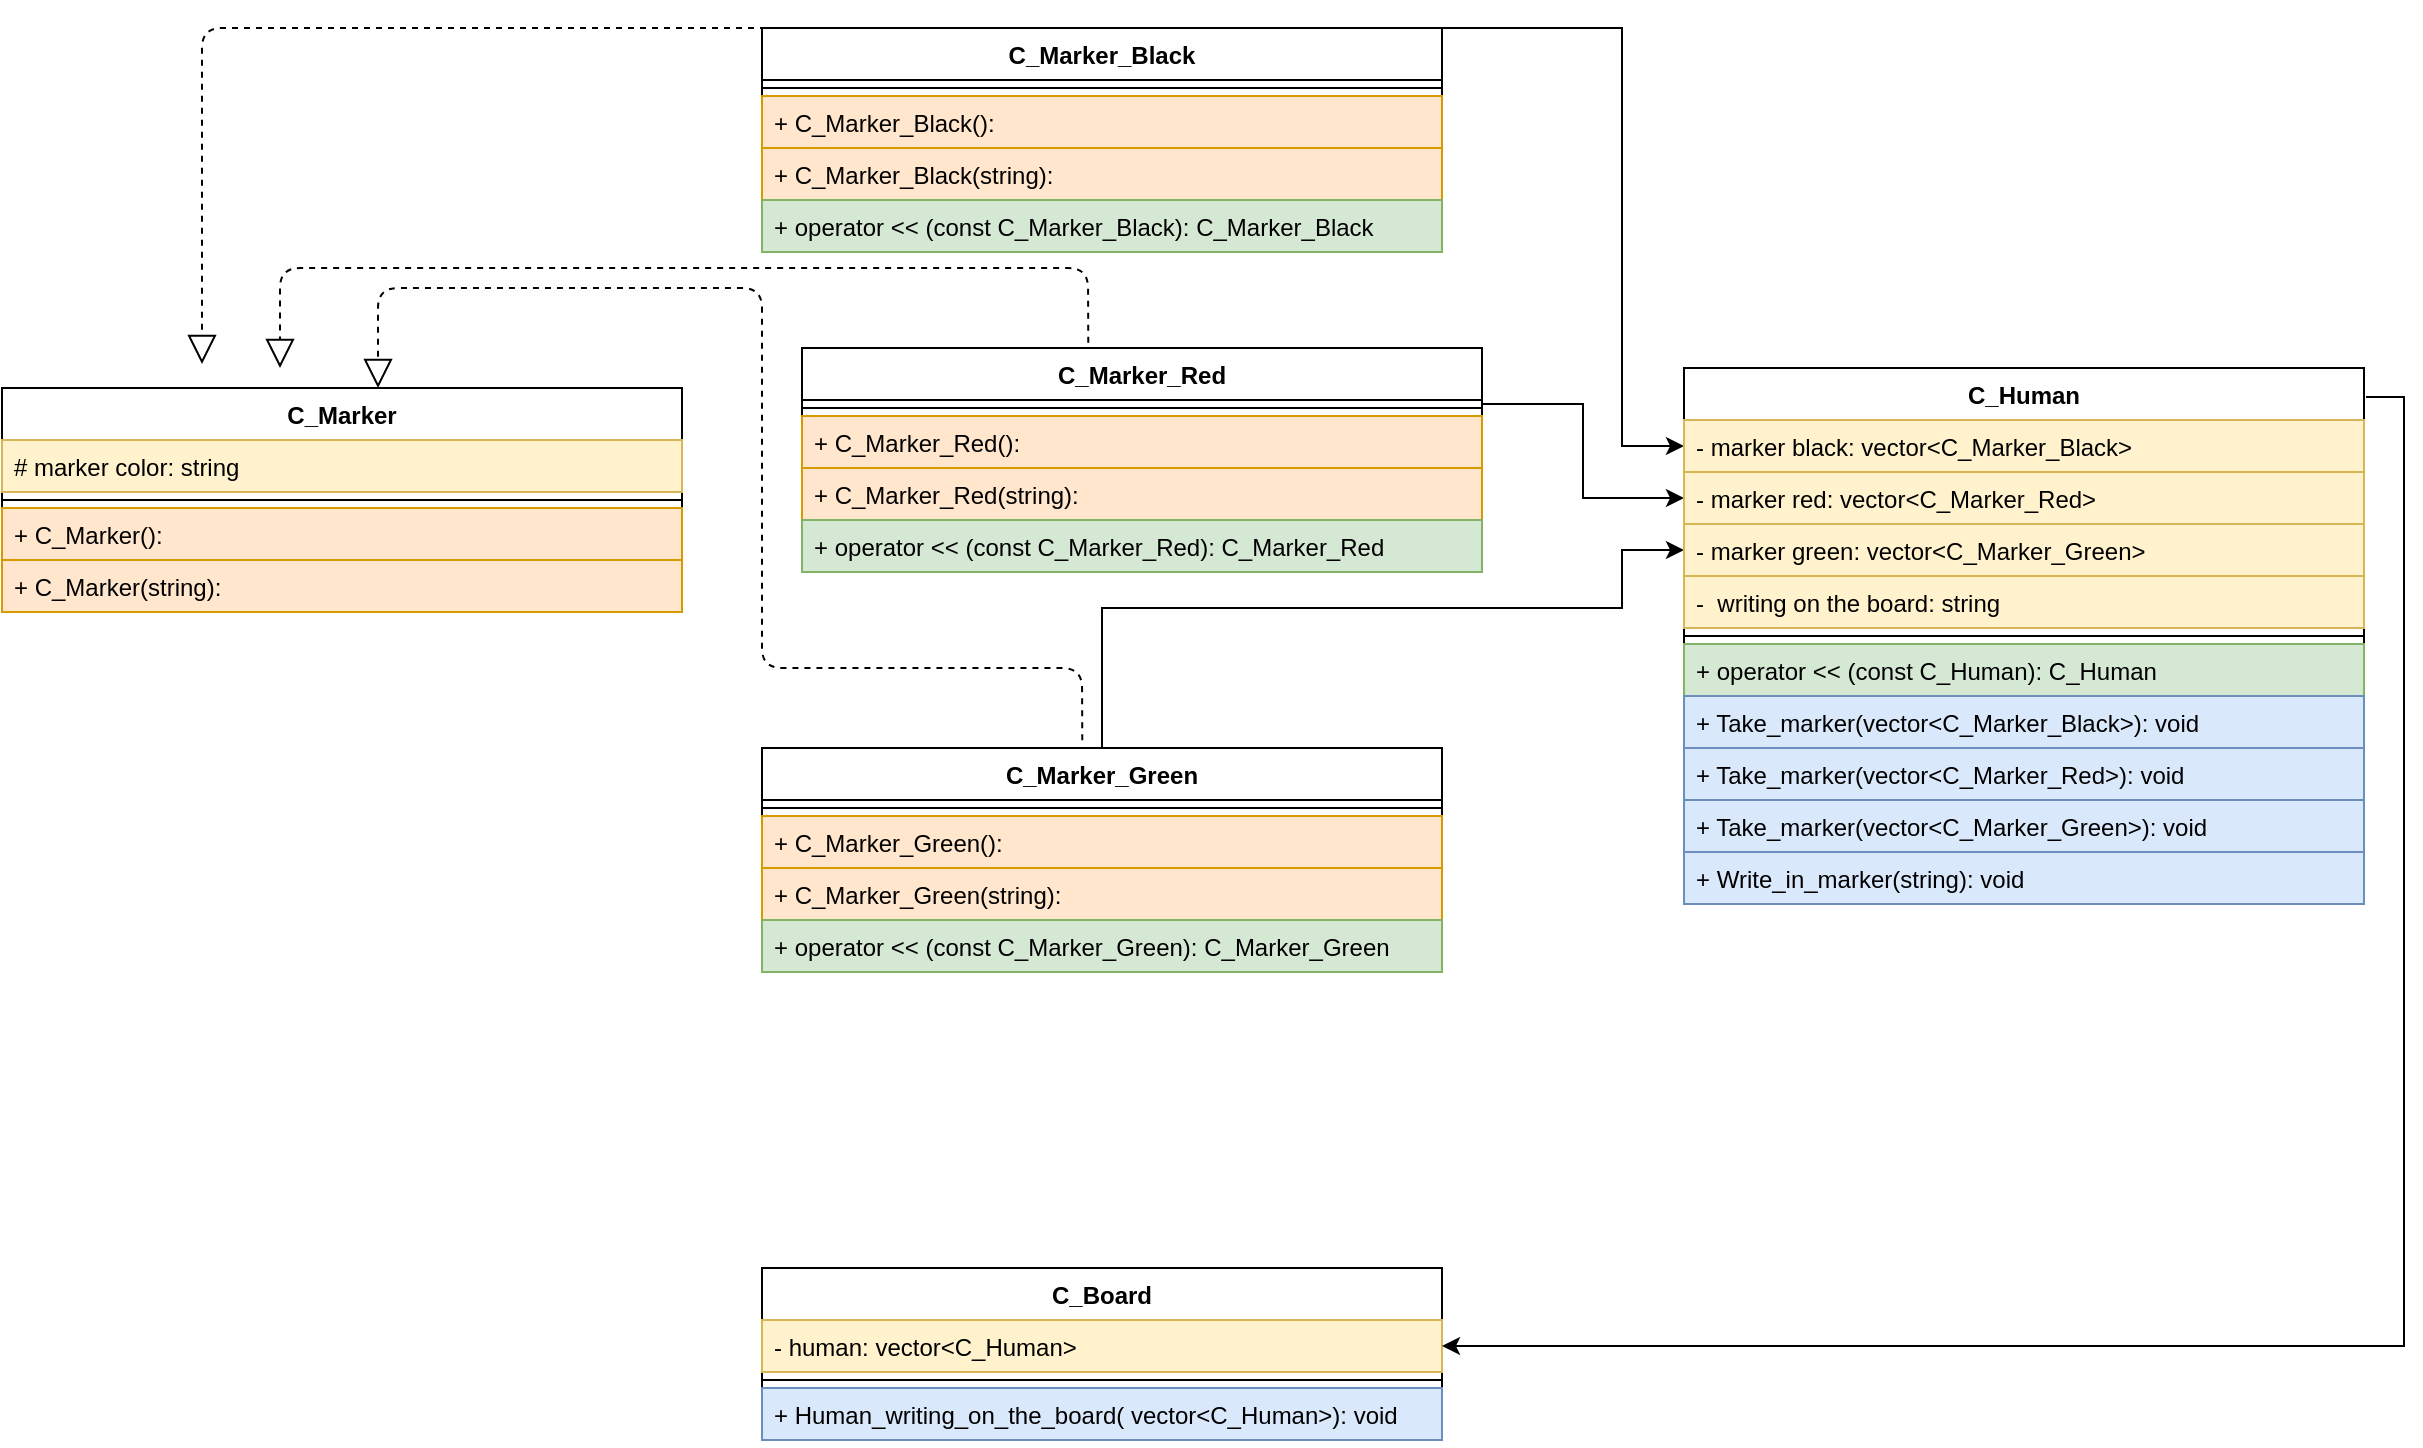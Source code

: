 <mxfile version="15.2.5" type="github">
  <diagram id="pOYGuCWqHJCgRfeRceKm" name="Page-1">
    <mxGraphModel dx="1378" dy="805" grid="1" gridSize="10" guides="1" tooltips="1" connect="1" arrows="1" fold="1" page="1" pageScale="1" pageWidth="827" pageHeight="1169" math="0" shadow="0">
      <root>
        <mxCell id="0" />
        <mxCell id="1" parent="0" />
        <mxCell id="mHWNZAEi7Nw2Nx78XrOC-36" value="C_Marker" style="swimlane;fontStyle=1;align=center;verticalAlign=top;childLayout=stackLayout;horizontal=1;startSize=26;horizontalStack=0;resizeParent=1;resizeParentMax=0;resizeLast=0;collapsible=1;marginBottom=0;" parent="1" vertex="1">
          <mxGeometry x="60" y="220" width="340" height="112" as="geometry" />
        </mxCell>
        <mxCell id="mHWNZAEi7Nw2Nx78XrOC-61" value="# marker color: string" style="text;strokeColor=#d6b656;fillColor=#fff2cc;align=left;verticalAlign=top;spacingLeft=4;spacingRight=4;overflow=hidden;rotatable=0;points=[[0,0.5],[1,0.5]];portConstraint=eastwest;" parent="mHWNZAEi7Nw2Nx78XrOC-36" vertex="1">
          <mxGeometry y="26" width="340" height="26" as="geometry" />
        </mxCell>
        <mxCell id="mHWNZAEi7Nw2Nx78XrOC-40" value="" style="line;strokeWidth=1;fillColor=none;align=left;verticalAlign=middle;spacingTop=-1;spacingLeft=3;spacingRight=3;rotatable=0;labelPosition=right;points=[];portConstraint=eastwest;" parent="mHWNZAEi7Nw2Nx78XrOC-36" vertex="1">
          <mxGeometry y="52" width="340" height="8" as="geometry" />
        </mxCell>
        <mxCell id="7Lw_kb0NKTZw8c6JRxP8-1" value="+ C_Marker():" style="text;strokeColor=#d79b00;fillColor=#ffe6cc;align=left;verticalAlign=top;spacingLeft=4;spacingRight=4;overflow=hidden;rotatable=0;points=[[0,0.5],[1,0.5]];portConstraint=eastwest;" vertex="1" parent="mHWNZAEi7Nw2Nx78XrOC-36">
          <mxGeometry y="60" width="340" height="26" as="geometry" />
        </mxCell>
        <mxCell id="mHWNZAEi7Nw2Nx78XrOC-74" value="+ C_Marker(string):" style="text;strokeColor=#d79b00;fillColor=#ffe6cc;align=left;verticalAlign=top;spacingLeft=4;spacingRight=4;overflow=hidden;rotatable=0;points=[[0,0.5],[1,0.5]];portConstraint=eastwest;" parent="mHWNZAEi7Nw2Nx78XrOC-36" vertex="1">
          <mxGeometry y="86" width="340" height="26" as="geometry" />
        </mxCell>
        <mxCell id="mHWNZAEi7Nw2Nx78XrOC-90" style="edgeStyle=orthogonalEdgeStyle;rounded=0;orthogonalLoop=1;jettySize=auto;html=1;entryX=0;entryY=0.5;entryDx=0;entryDy=0;exitX=1;exitY=0;exitDx=0;exitDy=0;" parent="1" source="mHWNZAEi7Nw2Nx78XrOC-51" target="mHWNZAEi7Nw2Nx78XrOC-102" edge="1">
          <mxGeometry relative="1" as="geometry">
            <mxPoint x="840" y="113" as="sourcePoint" />
            <mxPoint x="1020" y="249" as="targetPoint" />
            <Array as="points">
              <mxPoint x="870" y="40" />
              <mxPoint x="870" y="249" />
            </Array>
          </mxGeometry>
        </mxCell>
        <mxCell id="mHWNZAEi7Nw2Nx78XrOC-51" value="C_Marker_Black" style="swimlane;fontStyle=1;align=center;verticalAlign=top;childLayout=stackLayout;horizontal=1;startSize=26;horizontalStack=0;resizeParent=1;resizeParentMax=0;resizeLast=0;collapsible=1;marginBottom=0;" parent="1" vertex="1">
          <mxGeometry x="440" y="40" width="340" height="112" as="geometry" />
        </mxCell>
        <mxCell id="mHWNZAEi7Nw2Nx78XrOC-53" value="" style="line;strokeWidth=1;fillColor=none;align=left;verticalAlign=middle;spacingTop=-1;spacingLeft=3;spacingRight=3;rotatable=0;labelPosition=right;points=[];portConstraint=eastwest;" parent="mHWNZAEi7Nw2Nx78XrOC-51" vertex="1">
          <mxGeometry y="26" width="340" height="8" as="geometry" />
        </mxCell>
        <mxCell id="7Lw_kb0NKTZw8c6JRxP8-2" value="+ C_Marker_Black():" style="text;strokeColor=#d79b00;fillColor=#ffe6cc;align=left;verticalAlign=top;spacingLeft=4;spacingRight=4;overflow=hidden;rotatable=0;points=[[0,0.5],[1,0.5]];portConstraint=eastwest;" vertex="1" parent="mHWNZAEi7Nw2Nx78XrOC-51">
          <mxGeometry y="34" width="340" height="26" as="geometry" />
        </mxCell>
        <mxCell id="mHWNZAEi7Nw2Nx78XrOC-55" value="+ C_Marker_Black(string):" style="text;strokeColor=#d79b00;fillColor=#ffe6cc;align=left;verticalAlign=top;spacingLeft=4;spacingRight=4;overflow=hidden;rotatable=0;points=[[0,0.5],[1,0.5]];portConstraint=eastwest;" parent="mHWNZAEi7Nw2Nx78XrOC-51" vertex="1">
          <mxGeometry y="60" width="340" height="26" as="geometry" />
        </mxCell>
        <mxCell id="mHWNZAEi7Nw2Nx78XrOC-58" value="+ operator &lt;&lt; (const C_Marker_Black): C_Marker_Black" style="text;strokeColor=#82b366;fillColor=#d5e8d4;align=left;verticalAlign=top;spacingLeft=4;spacingRight=4;overflow=hidden;rotatable=0;points=[[0,0.5],[1,0.5]];portConstraint=eastwest;" parent="mHWNZAEi7Nw2Nx78XrOC-51" vertex="1">
          <mxGeometry y="86" width="340" height="26" as="geometry" />
        </mxCell>
        <mxCell id="mHWNZAEi7Nw2Nx78XrOC-62" value="C_Marker_Red" style="swimlane;fontStyle=1;align=center;verticalAlign=top;childLayout=stackLayout;horizontal=1;startSize=26;horizontalStack=0;resizeParent=1;resizeParentMax=0;resizeLast=0;collapsible=1;marginBottom=0;" parent="1" vertex="1">
          <mxGeometry x="460" y="200" width="340" height="112" as="geometry" />
        </mxCell>
        <mxCell id="mHWNZAEi7Nw2Nx78XrOC-63" value="" style="line;strokeWidth=1;fillColor=none;align=left;verticalAlign=middle;spacingTop=-1;spacingLeft=3;spacingRight=3;rotatable=0;labelPosition=right;points=[];portConstraint=eastwest;" parent="mHWNZAEi7Nw2Nx78XrOC-62" vertex="1">
          <mxGeometry y="26" width="340" height="8" as="geometry" />
        </mxCell>
        <mxCell id="7Lw_kb0NKTZw8c6JRxP8-3" value="+ C_Marker_Red():" style="text;strokeColor=#d79b00;fillColor=#ffe6cc;align=left;verticalAlign=top;spacingLeft=4;spacingRight=4;overflow=hidden;rotatable=0;points=[[0,0.5],[1,0.5]];portConstraint=eastwest;" vertex="1" parent="mHWNZAEi7Nw2Nx78XrOC-62">
          <mxGeometry y="34" width="340" height="26" as="geometry" />
        </mxCell>
        <mxCell id="mHWNZAEi7Nw2Nx78XrOC-64" value="+ C_Marker_Red(string):" style="text;strokeColor=#d79b00;fillColor=#ffe6cc;align=left;verticalAlign=top;spacingLeft=4;spacingRight=4;overflow=hidden;rotatable=0;points=[[0,0.5],[1,0.5]];portConstraint=eastwest;" parent="mHWNZAEi7Nw2Nx78XrOC-62" vertex="1">
          <mxGeometry y="60" width="340" height="26" as="geometry" />
        </mxCell>
        <mxCell id="mHWNZAEi7Nw2Nx78XrOC-65" value="+ operator &lt;&lt; (const C_Marker_Red): C_Marker_Red" style="text;strokeColor=#82b366;fillColor=#d5e8d4;align=left;verticalAlign=top;spacingLeft=4;spacingRight=4;overflow=hidden;rotatable=0;points=[[0,0.5],[1,0.5]];portConstraint=eastwest;" parent="mHWNZAEi7Nw2Nx78XrOC-62" vertex="1">
          <mxGeometry y="86" width="340" height="26" as="geometry" />
        </mxCell>
        <mxCell id="mHWNZAEi7Nw2Nx78XrOC-92" style="edgeStyle=orthogonalEdgeStyle;rounded=0;orthogonalLoop=1;jettySize=auto;html=1;entryX=0;entryY=0.5;entryDx=0;entryDy=0;" parent="1" source="mHWNZAEi7Nw2Nx78XrOC-66" target="mHWNZAEi7Nw2Nx78XrOC-104" edge="1">
          <mxGeometry relative="1" as="geometry">
            <mxPoint x="939" y="301" as="targetPoint" />
            <Array as="points">
              <mxPoint x="610" y="330" />
              <mxPoint x="870" y="330" />
              <mxPoint x="870" y="301" />
            </Array>
          </mxGeometry>
        </mxCell>
        <mxCell id="mHWNZAEi7Nw2Nx78XrOC-66" value="C_Marker_Green" style="swimlane;fontStyle=1;align=center;verticalAlign=top;childLayout=stackLayout;horizontal=1;startSize=26;horizontalStack=0;resizeParent=1;resizeParentMax=0;resizeLast=0;collapsible=1;marginBottom=0;" parent="1" vertex="1">
          <mxGeometry x="440" y="400" width="340" height="112" as="geometry" />
        </mxCell>
        <mxCell id="mHWNZAEi7Nw2Nx78XrOC-67" value="" style="line;strokeWidth=1;fillColor=none;align=left;verticalAlign=middle;spacingTop=-1;spacingLeft=3;spacingRight=3;rotatable=0;labelPosition=right;points=[];portConstraint=eastwest;" parent="mHWNZAEi7Nw2Nx78XrOC-66" vertex="1">
          <mxGeometry y="26" width="340" height="8" as="geometry" />
        </mxCell>
        <mxCell id="7Lw_kb0NKTZw8c6JRxP8-4" value="+ C_Marker_Green():" style="text;strokeColor=#d79b00;fillColor=#ffe6cc;align=left;verticalAlign=top;spacingLeft=4;spacingRight=4;overflow=hidden;rotatable=0;points=[[0,0.5],[1,0.5]];portConstraint=eastwest;" vertex="1" parent="mHWNZAEi7Nw2Nx78XrOC-66">
          <mxGeometry y="34" width="340" height="26" as="geometry" />
        </mxCell>
        <mxCell id="mHWNZAEi7Nw2Nx78XrOC-68" value="+ C_Marker_Green(string):" style="text;strokeColor=#d79b00;fillColor=#ffe6cc;align=left;verticalAlign=top;spacingLeft=4;spacingRight=4;overflow=hidden;rotatable=0;points=[[0,0.5],[1,0.5]];portConstraint=eastwest;" parent="mHWNZAEi7Nw2Nx78XrOC-66" vertex="1">
          <mxGeometry y="60" width="340" height="26" as="geometry" />
        </mxCell>
        <mxCell id="mHWNZAEi7Nw2Nx78XrOC-69" value="+ operator &lt;&lt; (const C_Marker_Green): C_Marker_Green" style="text;strokeColor=#82b366;fillColor=#d5e8d4;align=left;verticalAlign=top;spacingLeft=4;spacingRight=4;overflow=hidden;rotatable=0;points=[[0,0.5],[1,0.5]];portConstraint=eastwest;" parent="mHWNZAEi7Nw2Nx78XrOC-66" vertex="1">
          <mxGeometry y="86" width="340" height="26" as="geometry" />
        </mxCell>
        <mxCell id="mHWNZAEi7Nw2Nx78XrOC-72" value="" style="endArrow=block;dashed=1;endFill=0;endSize=12;html=1;exitX=0.5;exitY=0;exitDx=0;exitDy=0;" parent="1" source="mHWNZAEi7Nw2Nx78XrOC-51" edge="1">
          <mxGeometry width="160" relative="1" as="geometry">
            <mxPoint x="70" y="190" as="sourcePoint" />
            <mxPoint x="160" y="208" as="targetPoint" />
            <Array as="points">
              <mxPoint x="340" y="40" />
              <mxPoint x="160" y="40" />
            </Array>
          </mxGeometry>
        </mxCell>
        <mxCell id="mHWNZAEi7Nw2Nx78XrOC-73" value="" style="endArrow=block;dashed=1;endFill=0;endSize=12;html=1;exitX=0.421;exitY=-0.023;exitDx=0;exitDy=0;exitPerimeter=0;" parent="1" source="mHWNZAEi7Nw2Nx78XrOC-62" edge="1">
          <mxGeometry width="160" relative="1" as="geometry">
            <mxPoint x="620" y="50" as="sourcePoint" />
            <mxPoint x="199" y="210" as="targetPoint" />
            <Array as="points">
              <mxPoint x="603" y="160" />
              <mxPoint x="390" y="160" />
              <mxPoint x="199" y="160" />
            </Array>
          </mxGeometry>
        </mxCell>
        <mxCell id="mHWNZAEi7Nw2Nx78XrOC-75" value="" style="endArrow=block;dashed=1;endFill=0;endSize=12;html=1;exitX=0.471;exitY=-0.035;exitDx=0;exitDy=0;exitPerimeter=0;entryX=0.553;entryY=0;entryDx=0;entryDy=0;entryPerimeter=0;" parent="1" source="mHWNZAEi7Nw2Nx78XrOC-66" target="mHWNZAEi7Nw2Nx78XrOC-36" edge="1">
          <mxGeometry width="160" relative="1" as="geometry">
            <mxPoint x="613.14" y="208.022" as="sourcePoint" />
            <mxPoint x="209" y="220" as="targetPoint" />
            <Array as="points">
              <mxPoint x="600" y="360" />
              <mxPoint x="440" y="360" />
              <mxPoint x="440" y="170" />
              <mxPoint x="248" y="170" />
            </Array>
          </mxGeometry>
        </mxCell>
        <mxCell id="mHWNZAEi7Nw2Nx78XrOC-76" value="C_Board" style="swimlane;fontStyle=1;align=center;verticalAlign=top;childLayout=stackLayout;horizontal=1;startSize=26;horizontalStack=0;resizeParent=1;resizeParentMax=0;resizeLast=0;collapsible=1;marginBottom=0;" parent="1" vertex="1">
          <mxGeometry x="440" y="660" width="340" height="86" as="geometry" />
        </mxCell>
        <mxCell id="mHWNZAEi7Nw2Nx78XrOC-108" value="- human: vector&lt;C_Human&gt;" style="text;strokeColor=#d6b656;fillColor=#fff2cc;align=left;verticalAlign=top;spacingLeft=4;spacingRight=4;overflow=hidden;rotatable=0;points=[[0,0.5],[1,0.5]];portConstraint=eastwest;" parent="mHWNZAEi7Nw2Nx78XrOC-76" vertex="1">
          <mxGeometry y="26" width="340" height="26" as="geometry" />
        </mxCell>
        <mxCell id="mHWNZAEi7Nw2Nx78XrOC-79" value="" style="line;strokeWidth=1;fillColor=none;align=left;verticalAlign=middle;spacingTop=-1;spacingLeft=3;spacingRight=3;rotatable=0;labelPosition=right;points=[];portConstraint=eastwest;" parent="mHWNZAEi7Nw2Nx78XrOC-76" vertex="1">
          <mxGeometry y="52" width="340" height="8" as="geometry" />
        </mxCell>
        <mxCell id="mHWNZAEi7Nw2Nx78XrOC-82" value="+ Human_writing_on_the_board( vector&lt;C_Human&gt;): void" style="text;strokeColor=#6c8ebf;fillColor=#dae8fc;align=left;verticalAlign=top;spacingLeft=4;spacingRight=4;overflow=hidden;rotatable=0;points=[[0,0.5],[1,0.5]];portConstraint=eastwest;" parent="mHWNZAEi7Nw2Nx78XrOC-76" vertex="1">
          <mxGeometry y="60" width="340" height="26" as="geometry" />
        </mxCell>
        <mxCell id="mHWNZAEi7Nw2Nx78XrOC-91" style="edgeStyle=orthogonalEdgeStyle;rounded=0;orthogonalLoop=1;jettySize=auto;html=1;entryX=0;entryY=0.5;entryDx=0;entryDy=0;exitX=1;exitY=0.25;exitDx=0;exitDy=0;" parent="1" source="mHWNZAEi7Nw2Nx78XrOC-62" target="mHWNZAEi7Nw2Nx78XrOC-103" edge="1">
          <mxGeometry relative="1" as="geometry">
            <mxPoint x="940" y="275" as="targetPoint" />
          </mxGeometry>
        </mxCell>
        <mxCell id="mHWNZAEi7Nw2Nx78XrOC-110" style="edgeStyle=orthogonalEdgeStyle;rounded=0;orthogonalLoop=1;jettySize=auto;html=1;entryX=1;entryY=0.5;entryDx=0;entryDy=0;exitX=1.003;exitY=0.054;exitDx=0;exitDy=0;exitPerimeter=0;" parent="1" source="mHWNZAEi7Nw2Nx78XrOC-95" target="mHWNZAEi7Nw2Nx78XrOC-108" edge="1">
          <mxGeometry relative="1" as="geometry">
            <mxPoint x="1430" y="320" as="targetPoint" />
          </mxGeometry>
        </mxCell>
        <mxCell id="mHWNZAEi7Nw2Nx78XrOC-95" value="C_Human" style="swimlane;fontStyle=1;align=center;verticalAlign=top;childLayout=stackLayout;horizontal=1;startSize=26;horizontalStack=0;resizeParent=1;resizeParentMax=0;resizeLast=0;collapsible=1;marginBottom=0;" parent="1" vertex="1">
          <mxGeometry x="901" y="210" width="340" height="268" as="geometry" />
        </mxCell>
        <mxCell id="mHWNZAEi7Nw2Nx78XrOC-102" value="- marker black: vector&lt;C_Marker_Black&gt;" style="text;strokeColor=#d6b656;fillColor=#fff2cc;align=left;verticalAlign=top;spacingLeft=4;spacingRight=4;overflow=hidden;rotatable=0;points=[[0,0.5],[1,0.5]];portConstraint=eastwest;" parent="mHWNZAEi7Nw2Nx78XrOC-95" vertex="1">
          <mxGeometry y="26" width="340" height="26" as="geometry" />
        </mxCell>
        <mxCell id="mHWNZAEi7Nw2Nx78XrOC-103" value="- marker red: vector&lt;C_Marker_Red&gt;" style="text;strokeColor=#d6b656;fillColor=#fff2cc;align=left;verticalAlign=top;spacingLeft=4;spacingRight=4;overflow=hidden;rotatable=0;points=[[0,0.5],[1,0.5]];portConstraint=eastwest;" parent="mHWNZAEi7Nw2Nx78XrOC-95" vertex="1">
          <mxGeometry y="52" width="340" height="26" as="geometry" />
        </mxCell>
        <mxCell id="mHWNZAEi7Nw2Nx78XrOC-104" value="- marker green: vector&lt;C_Marker_Green&gt;" style="text;strokeColor=#d6b656;fillColor=#fff2cc;align=left;verticalAlign=top;spacingLeft=4;spacingRight=4;overflow=hidden;rotatable=0;points=[[0,0.5],[1,0.5]];portConstraint=eastwest;" parent="mHWNZAEi7Nw2Nx78XrOC-95" vertex="1">
          <mxGeometry y="78" width="340" height="26" as="geometry" />
        </mxCell>
        <mxCell id="7Lw_kb0NKTZw8c6JRxP8-5" value="-  writing on the board: string" style="text;strokeColor=#d6b656;fillColor=#fff2cc;align=left;verticalAlign=top;spacingLeft=4;spacingRight=4;overflow=hidden;rotatable=0;points=[[0,0.5],[1,0.5]];portConstraint=eastwest;" vertex="1" parent="mHWNZAEi7Nw2Nx78XrOC-95">
          <mxGeometry y="104" width="340" height="26" as="geometry" />
        </mxCell>
        <mxCell id="mHWNZAEi7Nw2Nx78XrOC-99" value="" style="line;strokeWidth=1;fillColor=none;align=left;verticalAlign=middle;spacingTop=-1;spacingLeft=3;spacingRight=3;rotatable=0;labelPosition=right;points=[];portConstraint=eastwest;" parent="mHWNZAEi7Nw2Nx78XrOC-95" vertex="1">
          <mxGeometry y="130" width="340" height="8" as="geometry" />
        </mxCell>
        <mxCell id="mHWNZAEi7Nw2Nx78XrOC-100" value="+ operator &lt;&lt; (const C_Human): C_Human" style="text;strokeColor=#82b366;fillColor=#d5e8d4;align=left;verticalAlign=top;spacingLeft=4;spacingRight=4;overflow=hidden;rotatable=0;points=[[0,0.5],[1,0.5]];portConstraint=eastwest;" parent="mHWNZAEi7Nw2Nx78XrOC-95" vertex="1">
          <mxGeometry y="138" width="340" height="26" as="geometry" />
        </mxCell>
        <mxCell id="mHWNZAEi7Nw2Nx78XrOC-101" value="+ Take_marker(vector&lt;C_Marker_Black&gt;): void" style="text;strokeColor=#6c8ebf;fillColor=#dae8fc;align=left;verticalAlign=top;spacingLeft=4;spacingRight=4;overflow=hidden;rotatable=0;points=[[0,0.5],[1,0.5]];portConstraint=eastwest;" parent="mHWNZAEi7Nw2Nx78XrOC-95" vertex="1">
          <mxGeometry y="164" width="340" height="26" as="geometry" />
        </mxCell>
        <mxCell id="7Lw_kb0NKTZw8c6JRxP8-6" value="+ Take_marker(vector&lt;C_Marker_Red&gt;): void" style="text;strokeColor=#6c8ebf;fillColor=#dae8fc;align=left;verticalAlign=top;spacingLeft=4;spacingRight=4;overflow=hidden;rotatable=0;points=[[0,0.5],[1,0.5]];portConstraint=eastwest;" vertex="1" parent="mHWNZAEi7Nw2Nx78XrOC-95">
          <mxGeometry y="190" width="340" height="26" as="geometry" />
        </mxCell>
        <mxCell id="7Lw_kb0NKTZw8c6JRxP8-7" value="+ Take_marker(vector&lt;C_Marker_Green&gt;): void" style="text;strokeColor=#6c8ebf;fillColor=#dae8fc;align=left;verticalAlign=top;spacingLeft=4;spacingRight=4;overflow=hidden;rotatable=0;points=[[0,0.5],[1,0.5]];portConstraint=eastwest;" vertex="1" parent="mHWNZAEi7Nw2Nx78XrOC-95">
          <mxGeometry y="216" width="340" height="26" as="geometry" />
        </mxCell>
        <mxCell id="7Lw_kb0NKTZw8c6JRxP8-8" value="+ Write_in_marker(string): void" style="text;strokeColor=#6c8ebf;fillColor=#dae8fc;align=left;verticalAlign=top;spacingLeft=4;spacingRight=4;overflow=hidden;rotatable=0;points=[[0,0.5],[1,0.5]];portConstraint=eastwest;" vertex="1" parent="mHWNZAEi7Nw2Nx78XrOC-95">
          <mxGeometry y="242" width="340" height="26" as="geometry" />
        </mxCell>
      </root>
    </mxGraphModel>
  </diagram>
</mxfile>
